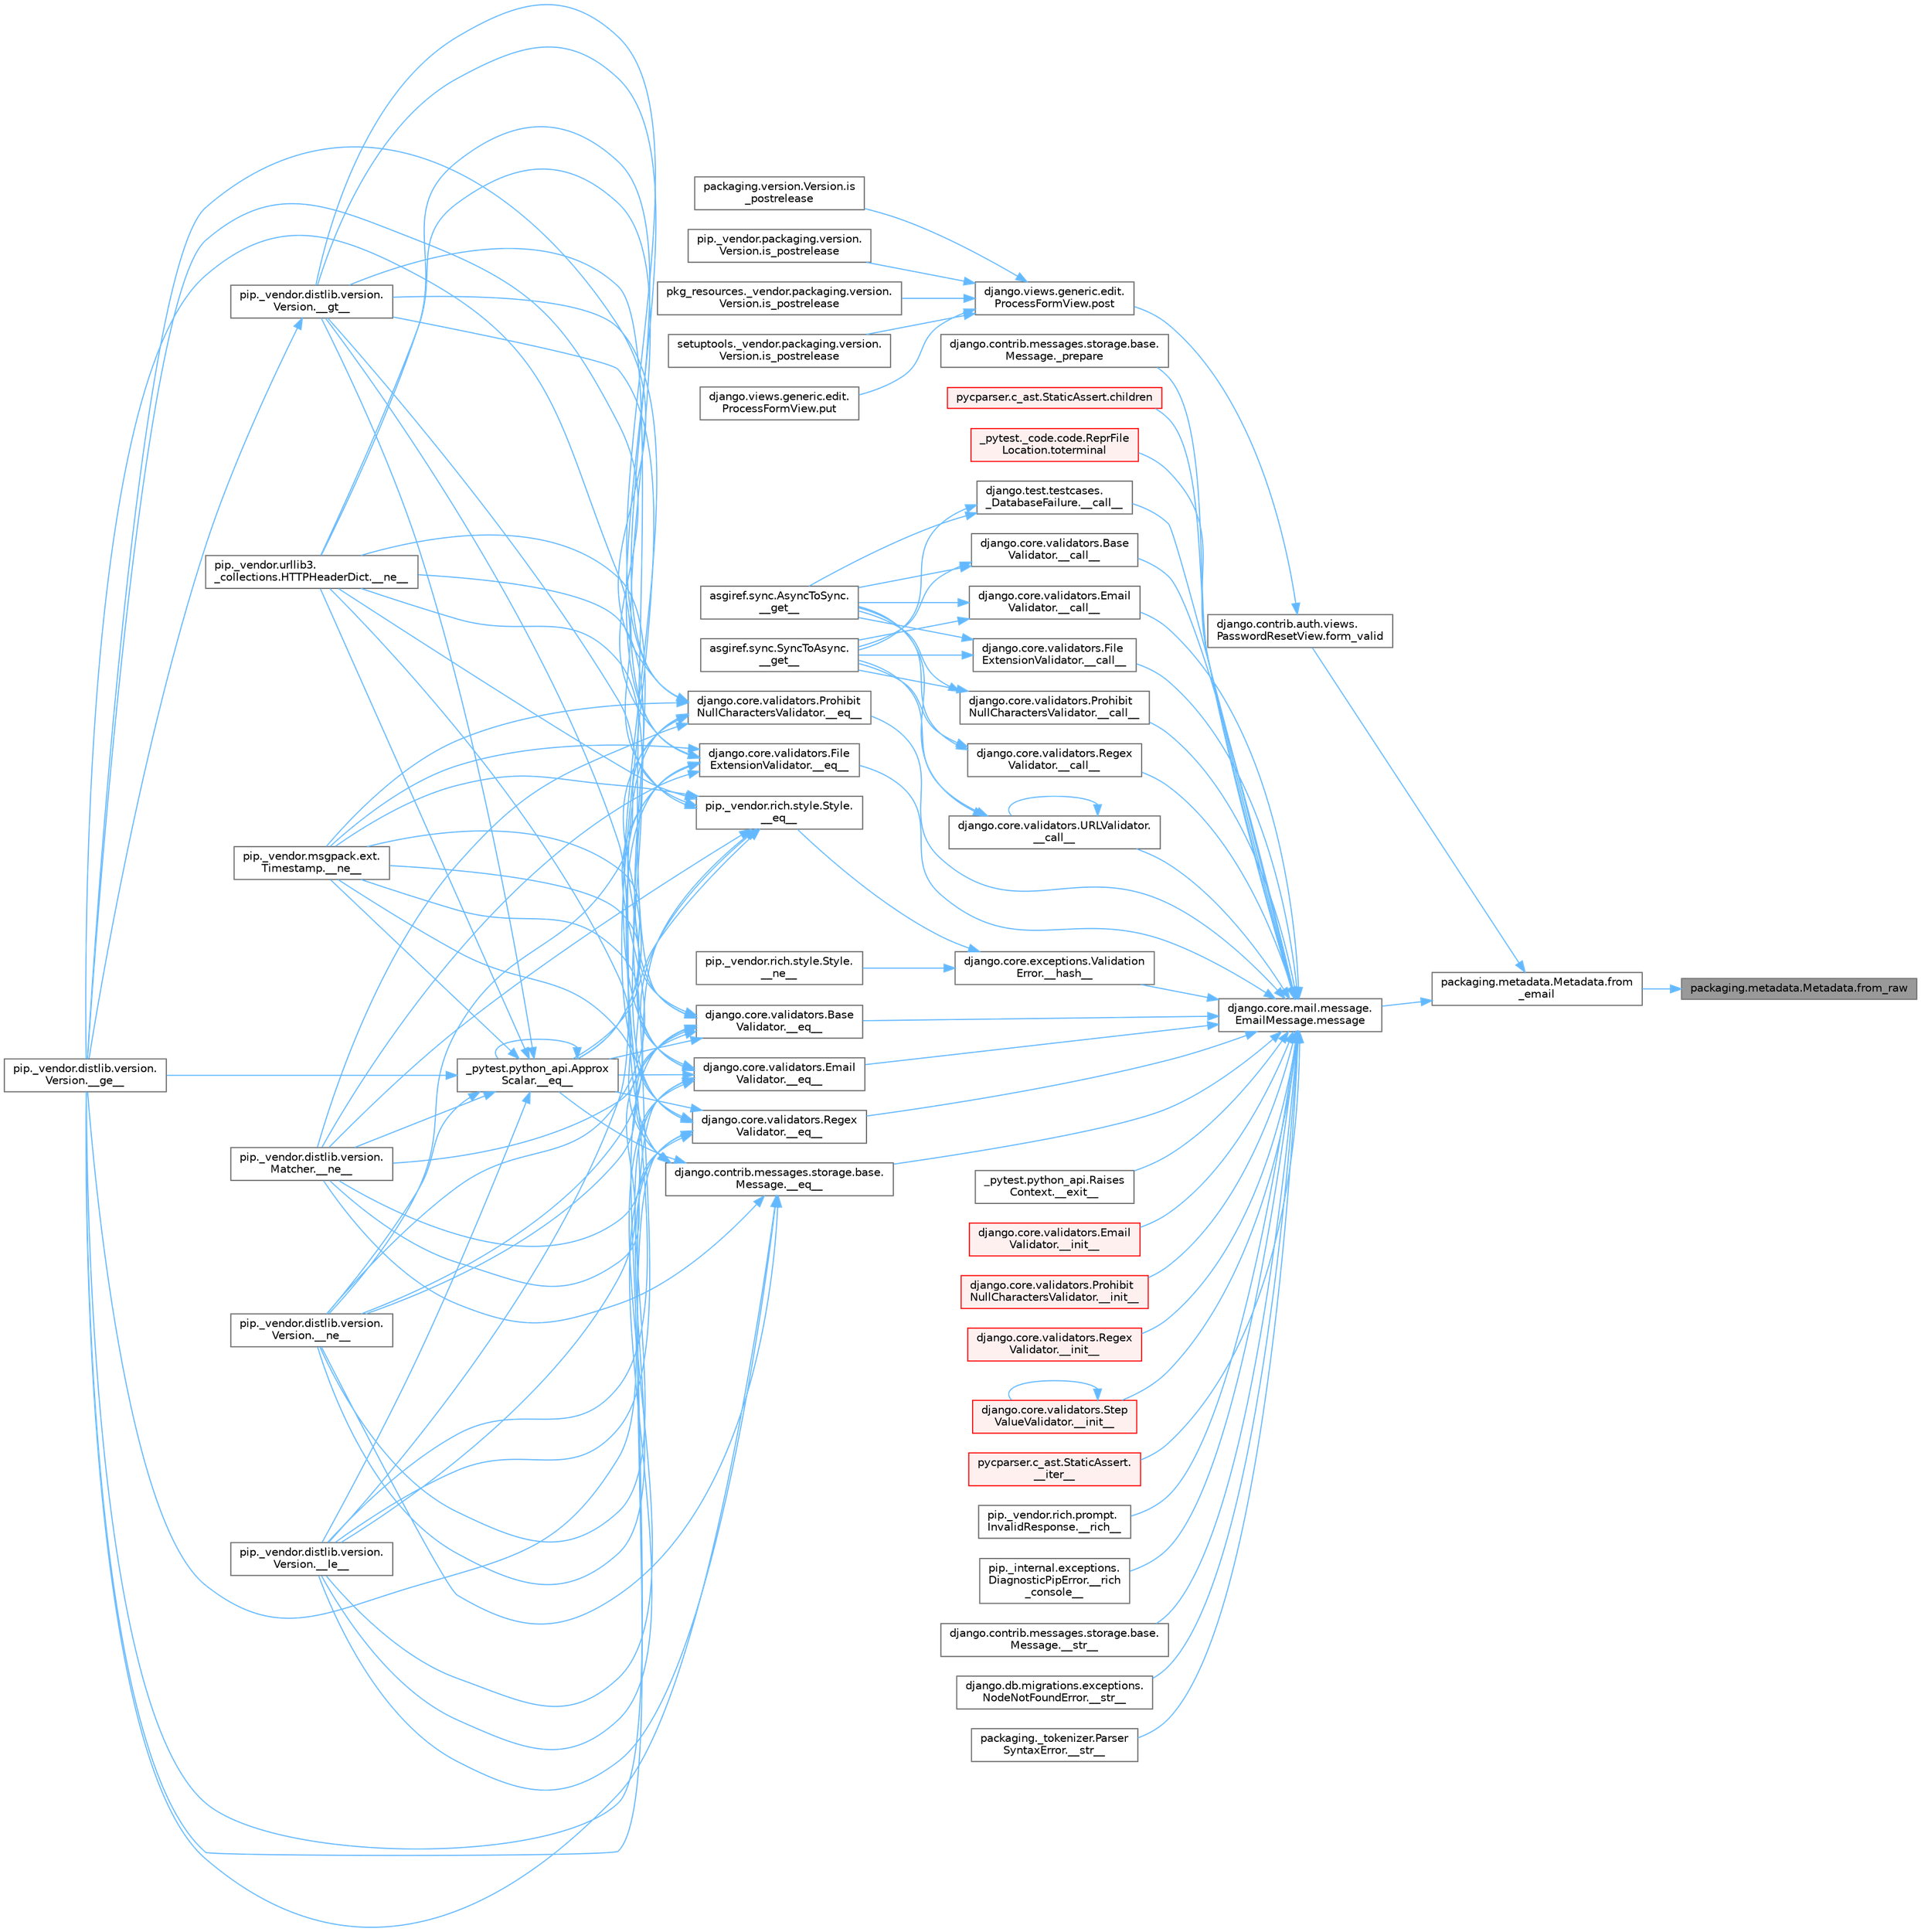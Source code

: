 digraph "packaging.metadata.Metadata.from_raw"
{
 // LATEX_PDF_SIZE
  bgcolor="transparent";
  edge [fontname=Helvetica,fontsize=10,labelfontname=Helvetica,labelfontsize=10];
  node [fontname=Helvetica,fontsize=10,shape=box,height=0.2,width=0.4];
  rankdir="RL";
  Node1 [id="Node000001",label="packaging.metadata.Metadata.from_raw",height=0.2,width=0.4,color="gray40", fillcolor="grey60", style="filled", fontcolor="black",tooltip=" "];
  Node1 -> Node2 [id="edge1_Node000001_Node000002",dir="back",color="steelblue1",style="solid",tooltip=" "];
  Node2 [id="Node000002",label="packaging.metadata.Metadata.from\l_email",height=0.2,width=0.4,color="grey40", fillcolor="white", style="filled",URL="$classpackaging_1_1metadata_1_1_metadata.html#a2c433c37df31563c6ee884e3d4849122",tooltip=" "];
  Node2 -> Node3 [id="edge2_Node000002_Node000003",dir="back",color="steelblue1",style="solid",tooltip=" "];
  Node3 [id="Node000003",label="django.contrib.auth.views.\lPasswordResetView.form_valid",height=0.2,width=0.4,color="grey40", fillcolor="white", style="filled",URL="$classdjango_1_1contrib_1_1auth_1_1views_1_1_password_reset_view.html#a1beeb7e6b51b528c0c10b3a74c0d51e3",tooltip=" "];
  Node3 -> Node4 [id="edge3_Node000003_Node000004",dir="back",color="steelblue1",style="solid",tooltip=" "];
  Node4 [id="Node000004",label="django.views.generic.edit.\lProcessFormView.post",height=0.2,width=0.4,color="grey40", fillcolor="white", style="filled",URL="$classdjango_1_1views_1_1generic_1_1edit_1_1_process_form_view.html#a6cf9ff8c9dd22e940a921672ddd1fa0e",tooltip=" "];
  Node4 -> Node5 [id="edge4_Node000004_Node000005",dir="back",color="steelblue1",style="solid",tooltip=" "];
  Node5 [id="Node000005",label="packaging.version.Version.is\l_postrelease",height=0.2,width=0.4,color="grey40", fillcolor="white", style="filled",URL="$classpackaging_1_1version_1_1_version.html#adfb53ca0004e704963c79aafdd5ac254",tooltip=" "];
  Node4 -> Node6 [id="edge5_Node000004_Node000006",dir="back",color="steelblue1",style="solid",tooltip=" "];
  Node6 [id="Node000006",label="pip._vendor.packaging.version.\lVersion.is_postrelease",height=0.2,width=0.4,color="grey40", fillcolor="white", style="filled",URL="$classpip_1_1__vendor_1_1packaging_1_1version_1_1_version.html#a13ff52f4a2a330c24d84da8669cba0f3",tooltip=" "];
  Node4 -> Node7 [id="edge6_Node000004_Node000007",dir="back",color="steelblue1",style="solid",tooltip=" "];
  Node7 [id="Node000007",label="pkg_resources._vendor.packaging.version.\lVersion.is_postrelease",height=0.2,width=0.4,color="grey40", fillcolor="white", style="filled",URL="$classpkg__resources_1_1__vendor_1_1packaging_1_1version_1_1_version.html#a3e7f7c2c0c5a5401fd6b3dc67beb8d1d",tooltip=" "];
  Node4 -> Node8 [id="edge7_Node000004_Node000008",dir="back",color="steelblue1",style="solid",tooltip=" "];
  Node8 [id="Node000008",label="setuptools._vendor.packaging.version.\lVersion.is_postrelease",height=0.2,width=0.4,color="grey40", fillcolor="white", style="filled",URL="$classsetuptools_1_1__vendor_1_1packaging_1_1version_1_1_version.html#a5647516e2057e8ec08c323424ddaab70",tooltip=" "];
  Node4 -> Node9 [id="edge8_Node000004_Node000009",dir="back",color="steelblue1",style="solid",tooltip=" "];
  Node9 [id="Node000009",label="django.views.generic.edit.\lProcessFormView.put",height=0.2,width=0.4,color="grey40", fillcolor="white", style="filled",URL="$classdjango_1_1views_1_1generic_1_1edit_1_1_process_form_view.html#aca9b521620af475d8ce7abc52d04694d",tooltip=" "];
  Node2 -> Node10 [id="edge9_Node000002_Node000010",dir="back",color="steelblue1",style="solid",tooltip=" "];
  Node10 [id="Node000010",label="django.core.mail.message.\lEmailMessage.message",height=0.2,width=0.4,color="grey40", fillcolor="white", style="filled",URL="$classdjango_1_1core_1_1mail_1_1message_1_1_email_message.html#abb0f7b60b3f05b0d374e0d91fc1aa42e",tooltip=" "];
  Node10 -> Node11 [id="edge10_Node000010_Node000011",dir="back",color="steelblue1",style="solid",tooltip=" "];
  Node11 [id="Node000011",label="django.core.validators.Base\lValidator.__call__",height=0.2,width=0.4,color="grey40", fillcolor="white", style="filled",URL="$classdjango_1_1core_1_1validators_1_1_base_validator.html#ac718256582df714e061c6b927e045d12",tooltip=" "];
  Node11 -> Node12 [id="edge11_Node000011_Node000012",dir="back",color="steelblue1",style="solid",tooltip=" "];
  Node12 [id="Node000012",label="asgiref.sync.AsyncToSync.\l__get__",height=0.2,width=0.4,color="grey40", fillcolor="white", style="filled",URL="$classasgiref_1_1sync_1_1_async_to_sync.html#a23e9ef7a73da98dad9e3f4e65846969b",tooltip=" "];
  Node11 -> Node13 [id="edge12_Node000011_Node000013",dir="back",color="steelblue1",style="solid",tooltip=" "];
  Node13 [id="Node000013",label="asgiref.sync.SyncToAsync.\l__get__",height=0.2,width=0.4,color="grey40", fillcolor="white", style="filled",URL="$classasgiref_1_1sync_1_1_sync_to_async.html#aebdfbe3f01079a529fd2f39810597381",tooltip=" "];
  Node10 -> Node14 [id="edge13_Node000010_Node000014",dir="back",color="steelblue1",style="solid",tooltip=" "];
  Node14 [id="Node000014",label="django.core.validators.Email\lValidator.__call__",height=0.2,width=0.4,color="grey40", fillcolor="white", style="filled",URL="$classdjango_1_1core_1_1validators_1_1_email_validator.html#ac0268c199dc40556656d540cd51410f8",tooltip=" "];
  Node14 -> Node12 [id="edge14_Node000014_Node000012",dir="back",color="steelblue1",style="solid",tooltip=" "];
  Node14 -> Node13 [id="edge15_Node000014_Node000013",dir="back",color="steelblue1",style="solid",tooltip=" "];
  Node10 -> Node15 [id="edge16_Node000010_Node000015",dir="back",color="steelblue1",style="solid",tooltip=" "];
  Node15 [id="Node000015",label="django.core.validators.File\lExtensionValidator.__call__",height=0.2,width=0.4,color="grey40", fillcolor="white", style="filled",URL="$classdjango_1_1core_1_1validators_1_1_file_extension_validator.html#a8ca13772240522b408e6d8abce6aad7c",tooltip=" "];
  Node15 -> Node12 [id="edge17_Node000015_Node000012",dir="back",color="steelblue1",style="solid",tooltip=" "];
  Node15 -> Node13 [id="edge18_Node000015_Node000013",dir="back",color="steelblue1",style="solid",tooltip=" "];
  Node10 -> Node16 [id="edge19_Node000010_Node000016",dir="back",color="steelblue1",style="solid",tooltip=" "];
  Node16 [id="Node000016",label="django.core.validators.Prohibit\lNullCharactersValidator.__call__",height=0.2,width=0.4,color="grey40", fillcolor="white", style="filled",URL="$classdjango_1_1core_1_1validators_1_1_prohibit_null_characters_validator.html#a09a4196f97efb12d6343daa3fc6983bc",tooltip=" "];
  Node16 -> Node12 [id="edge20_Node000016_Node000012",dir="back",color="steelblue1",style="solid",tooltip=" "];
  Node16 -> Node13 [id="edge21_Node000016_Node000013",dir="back",color="steelblue1",style="solid",tooltip=" "];
  Node10 -> Node17 [id="edge22_Node000010_Node000017",dir="back",color="steelblue1",style="solid",tooltip=" "];
  Node17 [id="Node000017",label="django.core.validators.Regex\lValidator.__call__",height=0.2,width=0.4,color="grey40", fillcolor="white", style="filled",URL="$classdjango_1_1core_1_1validators_1_1_regex_validator.html#a30d4eea6f9d0ab73781123cc26244775",tooltip=" "];
  Node17 -> Node12 [id="edge23_Node000017_Node000012",dir="back",color="steelblue1",style="solid",tooltip=" "];
  Node17 -> Node13 [id="edge24_Node000017_Node000013",dir="back",color="steelblue1",style="solid",tooltip=" "];
  Node10 -> Node18 [id="edge25_Node000010_Node000018",dir="back",color="steelblue1",style="solid",tooltip=" "];
  Node18 [id="Node000018",label="django.core.validators.URLValidator.\l__call__",height=0.2,width=0.4,color="grey40", fillcolor="white", style="filled",URL="$classdjango_1_1core_1_1validators_1_1_u_r_l_validator.html#aed00ff72fd14908f52b3ba962f347e0d",tooltip=" "];
  Node18 -> Node18 [id="edge26_Node000018_Node000018",dir="back",color="steelblue1",style="solid",tooltip=" "];
  Node18 -> Node12 [id="edge27_Node000018_Node000012",dir="back",color="steelblue1",style="solid",tooltip=" "];
  Node18 -> Node13 [id="edge28_Node000018_Node000013",dir="back",color="steelblue1",style="solid",tooltip=" "];
  Node10 -> Node19 [id="edge29_Node000010_Node000019",dir="back",color="steelblue1",style="solid",tooltip=" "];
  Node19 [id="Node000019",label="django.test.testcases.\l_DatabaseFailure.__call__",height=0.2,width=0.4,color="grey40", fillcolor="white", style="filled",URL="$classdjango_1_1test_1_1testcases_1_1___database_failure.html#ab45cf52e31914d71f3b7b4bcb2062e85",tooltip=" "];
  Node19 -> Node12 [id="edge30_Node000019_Node000012",dir="back",color="steelblue1",style="solid",tooltip=" "];
  Node19 -> Node13 [id="edge31_Node000019_Node000013",dir="back",color="steelblue1",style="solid",tooltip=" "];
  Node10 -> Node20 [id="edge32_Node000010_Node000020",dir="back",color="steelblue1",style="solid",tooltip=" "];
  Node20 [id="Node000020",label="django.contrib.messages.storage.base.\lMessage.__eq__",height=0.2,width=0.4,color="grey40", fillcolor="white", style="filled",URL="$classdjango_1_1contrib_1_1messages_1_1storage_1_1base_1_1_message.html#ad2ac4efd789369cba573eb00313e6983",tooltip=" "];
  Node20 -> Node21 [id="edge33_Node000020_Node000021",dir="back",color="steelblue1",style="solid",tooltip=" "];
  Node21 [id="Node000021",label="_pytest.python_api.Approx\lScalar.__eq__",height=0.2,width=0.4,color="grey40", fillcolor="white", style="filled",URL="$class__pytest_1_1python__api_1_1_approx_scalar.html#af4601ee4ca7409927f88c83ebfc3d923",tooltip=" "];
  Node21 -> Node21 [id="edge34_Node000021_Node000021",dir="back",color="steelblue1",style="solid",tooltip=" "];
  Node21 -> Node22 [id="edge35_Node000021_Node000022",dir="back",color="steelblue1",style="solid",tooltip=" "];
  Node22 [id="Node000022",label="pip._vendor.distlib.version.\lVersion.__ge__",height=0.2,width=0.4,color="grey40", fillcolor="white", style="filled",URL="$classpip_1_1__vendor_1_1distlib_1_1version_1_1_version.html#aa6b7b889cebc687ddb5ed9040d01b1ec",tooltip=" "];
  Node21 -> Node23 [id="edge36_Node000021_Node000023",dir="back",color="steelblue1",style="solid",tooltip=" "];
  Node23 [id="Node000023",label="pip._vendor.distlib.version.\lVersion.__gt__",height=0.2,width=0.4,color="grey40", fillcolor="white", style="filled",URL="$classpip_1_1__vendor_1_1distlib_1_1version_1_1_version.html#a51cf0c8da1bb6829173ff6861b10cb5f",tooltip=" "];
  Node23 -> Node22 [id="edge37_Node000023_Node000022",dir="back",color="steelblue1",style="solid",tooltip=" "];
  Node21 -> Node24 [id="edge38_Node000021_Node000024",dir="back",color="steelblue1",style="solid",tooltip=" "];
  Node24 [id="Node000024",label="pip._vendor.distlib.version.\lVersion.__le__",height=0.2,width=0.4,color="grey40", fillcolor="white", style="filled",URL="$classpip_1_1__vendor_1_1distlib_1_1version_1_1_version.html#ae5e2c5d9b76377e286fcf92a382cbb8b",tooltip=" "];
  Node21 -> Node25 [id="edge39_Node000021_Node000025",dir="back",color="steelblue1",style="solid",tooltip=" "];
  Node25 [id="Node000025",label="pip._vendor.distlib.version.\lMatcher.__ne__",height=0.2,width=0.4,color="grey40", fillcolor="white", style="filled",URL="$classpip_1_1__vendor_1_1distlib_1_1version_1_1_matcher.html#a24f8f8a4686bff3018fee5d22f4e02f1",tooltip=" "];
  Node21 -> Node26 [id="edge40_Node000021_Node000026",dir="back",color="steelblue1",style="solid",tooltip=" "];
  Node26 [id="Node000026",label="pip._vendor.distlib.version.\lVersion.__ne__",height=0.2,width=0.4,color="grey40", fillcolor="white", style="filled",URL="$classpip_1_1__vendor_1_1distlib_1_1version_1_1_version.html#aea3cdf6db007318ab1a2e8d144e2a4a1",tooltip=" "];
  Node21 -> Node27 [id="edge41_Node000021_Node000027",dir="back",color="steelblue1",style="solid",tooltip=" "];
  Node27 [id="Node000027",label="pip._vendor.msgpack.ext.\lTimestamp.__ne__",height=0.2,width=0.4,color="grey40", fillcolor="white", style="filled",URL="$classpip_1_1__vendor_1_1msgpack_1_1ext_1_1_timestamp.html#ac38b8cada8075f7a1133b06bc99b2317",tooltip=" "];
  Node21 -> Node28 [id="edge42_Node000021_Node000028",dir="back",color="steelblue1",style="solid",tooltip=" "];
  Node28 [id="Node000028",label="pip._vendor.urllib3.\l_collections.HTTPHeaderDict.__ne__",height=0.2,width=0.4,color="grey40", fillcolor="white", style="filled",URL="$classpip_1_1__vendor_1_1urllib3_1_1__collections_1_1_h_t_t_p_header_dict.html#aa7766a9499d33160a1258e140e35a806",tooltip=" "];
  Node20 -> Node22 [id="edge43_Node000020_Node000022",dir="back",color="steelblue1",style="solid",tooltip=" "];
  Node20 -> Node23 [id="edge44_Node000020_Node000023",dir="back",color="steelblue1",style="solid",tooltip=" "];
  Node20 -> Node24 [id="edge45_Node000020_Node000024",dir="back",color="steelblue1",style="solid",tooltip=" "];
  Node20 -> Node25 [id="edge46_Node000020_Node000025",dir="back",color="steelblue1",style="solid",tooltip=" "];
  Node20 -> Node26 [id="edge47_Node000020_Node000026",dir="back",color="steelblue1",style="solid",tooltip=" "];
  Node20 -> Node27 [id="edge48_Node000020_Node000027",dir="back",color="steelblue1",style="solid",tooltip=" "];
  Node20 -> Node28 [id="edge49_Node000020_Node000028",dir="back",color="steelblue1",style="solid",tooltip=" "];
  Node10 -> Node29 [id="edge50_Node000010_Node000029",dir="back",color="steelblue1",style="solid",tooltip=" "];
  Node29 [id="Node000029",label="django.core.validators.Base\lValidator.__eq__",height=0.2,width=0.4,color="grey40", fillcolor="white", style="filled",URL="$classdjango_1_1core_1_1validators_1_1_base_validator.html#ab0ead9d761c7f04c6663331233936a13",tooltip=" "];
  Node29 -> Node21 [id="edge51_Node000029_Node000021",dir="back",color="steelblue1",style="solid",tooltip=" "];
  Node29 -> Node22 [id="edge52_Node000029_Node000022",dir="back",color="steelblue1",style="solid",tooltip=" "];
  Node29 -> Node23 [id="edge53_Node000029_Node000023",dir="back",color="steelblue1",style="solid",tooltip=" "];
  Node29 -> Node24 [id="edge54_Node000029_Node000024",dir="back",color="steelblue1",style="solid",tooltip=" "];
  Node29 -> Node25 [id="edge55_Node000029_Node000025",dir="back",color="steelblue1",style="solid",tooltip=" "];
  Node29 -> Node26 [id="edge56_Node000029_Node000026",dir="back",color="steelblue1",style="solid",tooltip=" "];
  Node29 -> Node27 [id="edge57_Node000029_Node000027",dir="back",color="steelblue1",style="solid",tooltip=" "];
  Node29 -> Node28 [id="edge58_Node000029_Node000028",dir="back",color="steelblue1",style="solid",tooltip=" "];
  Node10 -> Node30 [id="edge59_Node000010_Node000030",dir="back",color="steelblue1",style="solid",tooltip=" "];
  Node30 [id="Node000030",label="django.core.validators.Email\lValidator.__eq__",height=0.2,width=0.4,color="grey40", fillcolor="white", style="filled",URL="$classdjango_1_1core_1_1validators_1_1_email_validator.html#a0c0423cabf7734c70c6a5161b3724f22",tooltip=" "];
  Node30 -> Node21 [id="edge60_Node000030_Node000021",dir="back",color="steelblue1",style="solid",tooltip=" "];
  Node30 -> Node22 [id="edge61_Node000030_Node000022",dir="back",color="steelblue1",style="solid",tooltip=" "];
  Node30 -> Node23 [id="edge62_Node000030_Node000023",dir="back",color="steelblue1",style="solid",tooltip=" "];
  Node30 -> Node24 [id="edge63_Node000030_Node000024",dir="back",color="steelblue1",style="solid",tooltip=" "];
  Node30 -> Node25 [id="edge64_Node000030_Node000025",dir="back",color="steelblue1",style="solid",tooltip=" "];
  Node30 -> Node26 [id="edge65_Node000030_Node000026",dir="back",color="steelblue1",style="solid",tooltip=" "];
  Node30 -> Node27 [id="edge66_Node000030_Node000027",dir="back",color="steelblue1",style="solid",tooltip=" "];
  Node30 -> Node28 [id="edge67_Node000030_Node000028",dir="back",color="steelblue1",style="solid",tooltip=" "];
  Node10 -> Node31 [id="edge68_Node000010_Node000031",dir="back",color="steelblue1",style="solid",tooltip=" "];
  Node31 [id="Node000031",label="django.core.validators.File\lExtensionValidator.__eq__",height=0.2,width=0.4,color="grey40", fillcolor="white", style="filled",URL="$classdjango_1_1core_1_1validators_1_1_file_extension_validator.html#a8cab899a2d0339a6a659bb01d56021ac",tooltip=" "];
  Node31 -> Node21 [id="edge69_Node000031_Node000021",dir="back",color="steelblue1",style="solid",tooltip=" "];
  Node31 -> Node22 [id="edge70_Node000031_Node000022",dir="back",color="steelblue1",style="solid",tooltip=" "];
  Node31 -> Node23 [id="edge71_Node000031_Node000023",dir="back",color="steelblue1",style="solid",tooltip=" "];
  Node31 -> Node24 [id="edge72_Node000031_Node000024",dir="back",color="steelblue1",style="solid",tooltip=" "];
  Node31 -> Node25 [id="edge73_Node000031_Node000025",dir="back",color="steelblue1",style="solid",tooltip=" "];
  Node31 -> Node26 [id="edge74_Node000031_Node000026",dir="back",color="steelblue1",style="solid",tooltip=" "];
  Node31 -> Node27 [id="edge75_Node000031_Node000027",dir="back",color="steelblue1",style="solid",tooltip=" "];
  Node31 -> Node28 [id="edge76_Node000031_Node000028",dir="back",color="steelblue1",style="solid",tooltip=" "];
  Node10 -> Node32 [id="edge77_Node000010_Node000032",dir="back",color="steelblue1",style="solid",tooltip=" "];
  Node32 [id="Node000032",label="django.core.validators.Prohibit\lNullCharactersValidator.__eq__",height=0.2,width=0.4,color="grey40", fillcolor="white", style="filled",URL="$classdjango_1_1core_1_1validators_1_1_prohibit_null_characters_validator.html#a753c64fb818e4b226faff3c8b846c97a",tooltip=" "];
  Node32 -> Node21 [id="edge78_Node000032_Node000021",dir="back",color="steelblue1",style="solid",tooltip=" "];
  Node32 -> Node22 [id="edge79_Node000032_Node000022",dir="back",color="steelblue1",style="solid",tooltip=" "];
  Node32 -> Node23 [id="edge80_Node000032_Node000023",dir="back",color="steelblue1",style="solid",tooltip=" "];
  Node32 -> Node24 [id="edge81_Node000032_Node000024",dir="back",color="steelblue1",style="solid",tooltip=" "];
  Node32 -> Node25 [id="edge82_Node000032_Node000025",dir="back",color="steelblue1",style="solid",tooltip=" "];
  Node32 -> Node26 [id="edge83_Node000032_Node000026",dir="back",color="steelblue1",style="solid",tooltip=" "];
  Node32 -> Node27 [id="edge84_Node000032_Node000027",dir="back",color="steelblue1",style="solid",tooltip=" "];
  Node32 -> Node28 [id="edge85_Node000032_Node000028",dir="back",color="steelblue1",style="solid",tooltip=" "];
  Node10 -> Node33 [id="edge86_Node000010_Node000033",dir="back",color="steelblue1",style="solid",tooltip=" "];
  Node33 [id="Node000033",label="django.core.validators.Regex\lValidator.__eq__",height=0.2,width=0.4,color="grey40", fillcolor="white", style="filled",URL="$classdjango_1_1core_1_1validators_1_1_regex_validator.html#a18919d09fcbe332a2b693ad5a178a974",tooltip=" "];
  Node33 -> Node21 [id="edge87_Node000033_Node000021",dir="back",color="steelblue1",style="solid",tooltip=" "];
  Node33 -> Node22 [id="edge88_Node000033_Node000022",dir="back",color="steelblue1",style="solid",tooltip=" "];
  Node33 -> Node23 [id="edge89_Node000033_Node000023",dir="back",color="steelblue1",style="solid",tooltip=" "];
  Node33 -> Node24 [id="edge90_Node000033_Node000024",dir="back",color="steelblue1",style="solid",tooltip=" "];
  Node33 -> Node25 [id="edge91_Node000033_Node000025",dir="back",color="steelblue1",style="solid",tooltip=" "];
  Node33 -> Node26 [id="edge92_Node000033_Node000026",dir="back",color="steelblue1",style="solid",tooltip=" "];
  Node33 -> Node27 [id="edge93_Node000033_Node000027",dir="back",color="steelblue1",style="solid",tooltip=" "];
  Node33 -> Node28 [id="edge94_Node000033_Node000028",dir="back",color="steelblue1",style="solid",tooltip=" "];
  Node10 -> Node34 [id="edge95_Node000010_Node000034",dir="back",color="steelblue1",style="solid",tooltip=" "];
  Node34 [id="Node000034",label="_pytest.python_api.Raises\lContext.__exit__",height=0.2,width=0.4,color="grey40", fillcolor="white", style="filled",URL="$class__pytest_1_1python__api_1_1_raises_context.html#af8b4d6b3e44a1b3a298be3c6670c2c4c",tooltip=" "];
  Node10 -> Node35 [id="edge96_Node000010_Node000035",dir="back",color="steelblue1",style="solid",tooltip=" "];
  Node35 [id="Node000035",label="django.core.exceptions.Validation\lError.__hash__",height=0.2,width=0.4,color="grey40", fillcolor="white", style="filled",URL="$classdjango_1_1core_1_1exceptions_1_1_validation_error.html#a0fbfa1e6ff93f5f41447b8d1b89595e0",tooltip=" "];
  Node35 -> Node36 [id="edge97_Node000035_Node000036",dir="back",color="steelblue1",style="solid",tooltip=" "];
  Node36 [id="Node000036",label="pip._vendor.rich.style.Style.\l__eq__",height=0.2,width=0.4,color="grey40", fillcolor="white", style="filled",URL="$classpip_1_1__vendor_1_1rich_1_1style_1_1_style.html#aa1040cd22d3171dc8ac3f0ce31653284",tooltip=" "];
  Node36 -> Node21 [id="edge98_Node000036_Node000021",dir="back",color="steelblue1",style="solid",tooltip=" "];
  Node36 -> Node22 [id="edge99_Node000036_Node000022",dir="back",color="steelblue1",style="solid",tooltip=" "];
  Node36 -> Node23 [id="edge100_Node000036_Node000023",dir="back",color="steelblue1",style="solid",tooltip=" "];
  Node36 -> Node24 [id="edge101_Node000036_Node000024",dir="back",color="steelblue1",style="solid",tooltip=" "];
  Node36 -> Node25 [id="edge102_Node000036_Node000025",dir="back",color="steelblue1",style="solid",tooltip=" "];
  Node36 -> Node26 [id="edge103_Node000036_Node000026",dir="back",color="steelblue1",style="solid",tooltip=" "];
  Node36 -> Node27 [id="edge104_Node000036_Node000027",dir="back",color="steelblue1",style="solid",tooltip=" "];
  Node36 -> Node28 [id="edge105_Node000036_Node000028",dir="back",color="steelblue1",style="solid",tooltip=" "];
  Node35 -> Node37 [id="edge106_Node000035_Node000037",dir="back",color="steelblue1",style="solid",tooltip=" "];
  Node37 [id="Node000037",label="pip._vendor.rich.style.Style.\l__ne__",height=0.2,width=0.4,color="grey40", fillcolor="white", style="filled",URL="$classpip_1_1__vendor_1_1rich_1_1style_1_1_style.html#a97595d869459e2d619505c87c0b9fe81",tooltip=" "];
  Node10 -> Node38 [id="edge107_Node000010_Node000038",dir="back",color="steelblue1",style="solid",tooltip=" "];
  Node38 [id="Node000038",label="django.core.validators.Email\lValidator.__init__",height=0.2,width=0.4,color="red", fillcolor="#FFF0F0", style="filled",URL="$classdjango_1_1core_1_1validators_1_1_email_validator.html#a35882b08085b9fe88180967f604ed9b8",tooltip=" "];
  Node10 -> Node60 [id="edge108_Node000010_Node000060",dir="back",color="steelblue1",style="solid",tooltip=" "];
  Node60 [id="Node000060",label="django.core.validators.Prohibit\lNullCharactersValidator.__init__",height=0.2,width=0.4,color="red", fillcolor="#FFF0F0", style="filled",URL="$classdjango_1_1core_1_1validators_1_1_prohibit_null_characters_validator.html#a5bb5d46af80d54ea1af89e4597a13c85",tooltip=" "];
  Node10 -> Node61 [id="edge109_Node000010_Node000061",dir="back",color="steelblue1",style="solid",tooltip=" "];
  Node61 [id="Node000061",label="django.core.validators.Regex\lValidator.__init__",height=0.2,width=0.4,color="red", fillcolor="#FFF0F0", style="filled",URL="$classdjango_1_1core_1_1validators_1_1_regex_validator.html#ad231bde76c876582cc0e7cf981921690",tooltip=" "];
  Node10 -> Node62 [id="edge110_Node000010_Node000062",dir="back",color="steelblue1",style="solid",tooltip=" "];
  Node62 [id="Node000062",label="django.core.validators.Step\lValueValidator.__init__",height=0.2,width=0.4,color="red", fillcolor="#FFF0F0", style="filled",URL="$classdjango_1_1core_1_1validators_1_1_step_value_validator.html#a79c2622ba069440c10e12e9e9d09b83a",tooltip=" "];
  Node62 -> Node62 [id="edge111_Node000062_Node000062",dir="back",color="steelblue1",style="solid",tooltip=" "];
  Node10 -> Node63 [id="edge112_Node000010_Node000063",dir="back",color="steelblue1",style="solid",tooltip=" "];
  Node63 [id="Node000063",label="pycparser.c_ast.StaticAssert.\l__iter__",height=0.2,width=0.4,color="red", fillcolor="#FFF0F0", style="filled",URL="$classpycparser_1_1c__ast_1_1_static_assert.html#ad3b86895cfe2568804c94d6e7b08d4ee",tooltip=" "];
  Node10 -> Node66 [id="edge113_Node000010_Node000066",dir="back",color="steelblue1",style="solid",tooltip=" "];
  Node66 [id="Node000066",label="pip._vendor.rich.prompt.\lInvalidResponse.__rich__",height=0.2,width=0.4,color="grey40", fillcolor="white", style="filled",URL="$classpip_1_1__vendor_1_1rich_1_1prompt_1_1_invalid_response.html#ac4b741044d004c56cef13892809cdf62",tooltip=" "];
  Node10 -> Node67 [id="edge114_Node000010_Node000067",dir="back",color="steelblue1",style="solid",tooltip=" "];
  Node67 [id="Node000067",label="pip._internal.exceptions.\lDiagnosticPipError.__rich\l_console__",height=0.2,width=0.4,color="grey40", fillcolor="white", style="filled",URL="$classpip_1_1__internal_1_1exceptions_1_1_diagnostic_pip_error.html#ae53a5c1fbcdadc8c58ac65565862d7a7",tooltip=" "];
  Node10 -> Node68 [id="edge115_Node000010_Node000068",dir="back",color="steelblue1",style="solid",tooltip=" "];
  Node68 [id="Node000068",label="django.contrib.messages.storage.base.\lMessage.__str__",height=0.2,width=0.4,color="grey40", fillcolor="white", style="filled",URL="$classdjango_1_1contrib_1_1messages_1_1storage_1_1base_1_1_message.html#a7e5fe48ea79250d7081fcc1d0b621bcc",tooltip=" "];
  Node10 -> Node69 [id="edge116_Node000010_Node000069",dir="back",color="steelblue1",style="solid",tooltip=" "];
  Node69 [id="Node000069",label="django.db.migrations.exceptions.\lNodeNotFoundError.__str__",height=0.2,width=0.4,color="grey40", fillcolor="white", style="filled",URL="$classdjango_1_1db_1_1migrations_1_1exceptions_1_1_node_not_found_error.html#aed2e967842d4b299d1f070de75fc5d85",tooltip=" "];
  Node10 -> Node70 [id="edge117_Node000010_Node000070",dir="back",color="steelblue1",style="solid",tooltip=" "];
  Node70 [id="Node000070",label="packaging._tokenizer.Parser\lSyntaxError.__str__",height=0.2,width=0.4,color="grey40", fillcolor="white", style="filled",URL="$classpackaging_1_1__tokenizer_1_1_parser_syntax_error.html#a1bf72be61084f1c233150f3b3b9d920e",tooltip=" "];
  Node10 -> Node71 [id="edge118_Node000010_Node000071",dir="back",color="steelblue1",style="solid",tooltip=" "];
  Node71 [id="Node000071",label="django.contrib.messages.storage.base.\lMessage._prepare",height=0.2,width=0.4,color="grey40", fillcolor="white", style="filled",URL="$classdjango_1_1contrib_1_1messages_1_1storage_1_1base_1_1_message.html#aba513115f12700700b95b68a7cc8886b",tooltip=" "];
  Node10 -> Node72 [id="edge119_Node000010_Node000072",dir="back",color="steelblue1",style="solid",tooltip=" "];
  Node72 [id="Node000072",label="pycparser.c_ast.StaticAssert.children",height=0.2,width=0.4,color="red", fillcolor="#FFF0F0", style="filled",URL="$classpycparser_1_1c__ast_1_1_static_assert.html#aabc32ad80562da5a8ad717a6ceeed040",tooltip=" "];
  Node10 -> Node2226 [id="edge120_Node000010_Node002226",dir="back",color="steelblue1",style="solid",tooltip=" "];
  Node2226 [id="Node002226",label="_pytest._code.code.ReprFile\lLocation.toterminal",height=0.2,width=0.4,color="red", fillcolor="#FFF0F0", style="filled",URL="$class__pytest_1_1__code_1_1code_1_1_repr_file_location.html#a24c0b41aff9ce336d0e7b48d95f782ee",tooltip=" "];
}
